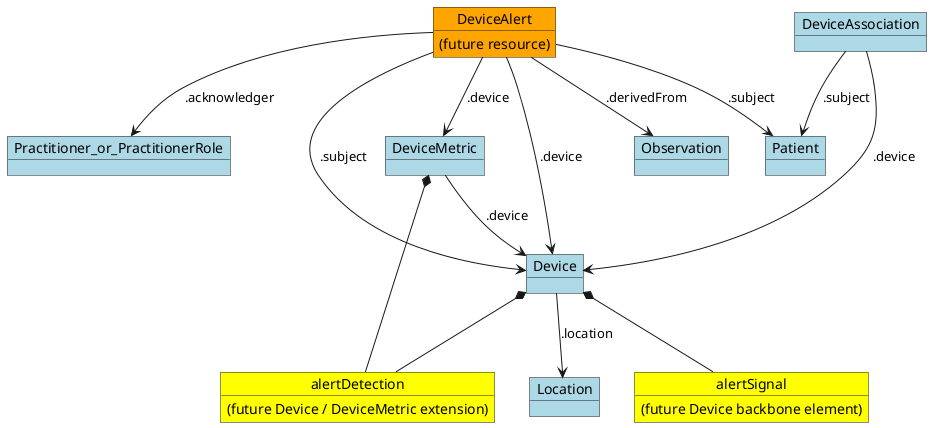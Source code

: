 @startuml

object DeviceAlert #orange {
    (future resource)
}
object Device #lightblue
object DeviceMetric #lightblue
object alertDetection #yellow {
    (future Device / DeviceMetric extension)
}
object alertSignal #yellow {
    (future Device backbone element)
}
object Patient #lightblue
object Location #lightblue
object DeviceAssociation #lightblue
object Observation #lightblue
object Practitioner_or_PractitionerRole #lightblue

Device --> Location : .location
Device *-- alertDetection
Device *-- alertSignal
DeviceMetric *-- alertDetection
DeviceAlert --> DeviceMetric : .device
DeviceAlert --> Device : .device
DeviceAlert --> Patient : .subject
DeviceAlert --> Device : .subject
DeviceAlert --> Practitioner_or_PractitionerRole : .acknowledger
DeviceAlert --> Observation : .derivedFrom
DeviceMetric --> Device : .device
DeviceAssociation --> Patient : .subject
DeviceAssociation --> Device : .device

@enduml
